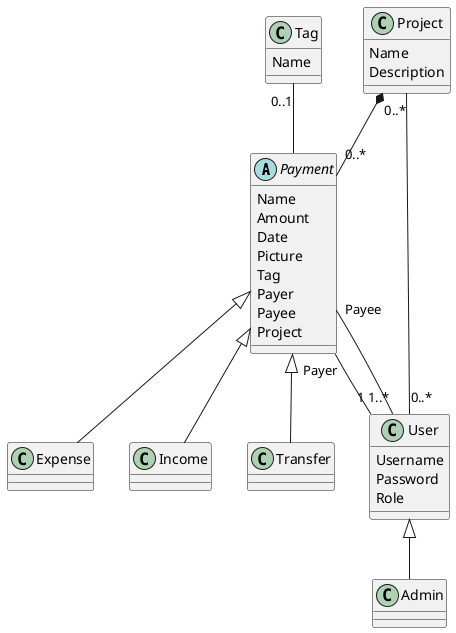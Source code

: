 @startuml
'https://plantuml.com/class-diagram

abstract class Payment {
	Name
	Amount
	Date
	Picture
	Tag
	Payer
	Payee
	Project
}
class Expense {
}
class Income {
}
class Transfer {
}

class Tag {
    Name
}

class Project {
    Name
    Description
}

class User {
    Username
    Password
    Role
}
class Admin {
}




Payment <|-- Transfer
Payment <|-- Income
Payment <|-- Expense

User <|-- Admin

Project *-- "0..*" Payment
Project "0..*" -- "0..*" User
Tag "0..1" -- Payment


Payment "Payer" -- "1" User
Payment "Payee" -- "1..*" User

@enduml